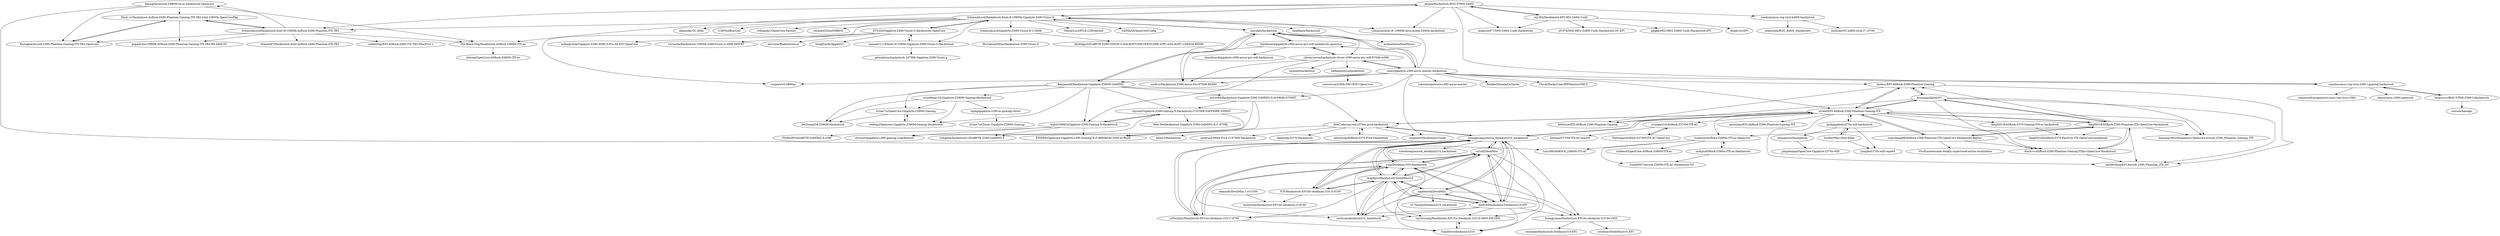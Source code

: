 digraph G {
"bydavy/EFI-ASRock-Z390-Phantom-Gaming" -> "kcunanan/Jared-PC"
"bydavy/EFI-ASRock-Z390-Phantom-Gaming" -> "befuture/EFI-ASRock-Z390-Phantom-Gaming"
"bydavy/EFI-ASRock-Z390-Phantom-Gaming" -> "icyleaf/EFI-ASRock-Z390-Phantom-Gaming-ITX"
"bydavy/EFI-ASRock-Z390-Phantom-Gaming" -> "zanderzhng/EFI_Asrock_Z390_Phantom_ITX_OC"
"5T33Z0/Gigabyte-Z490-Vision-G-Hackintosh-OpenCore" -> "samuel21119/Intel-i9-10900-Gigabyte-Z490-Vision-G-Hackintosh"
"5T33Z0/Gigabyte-Z490-Vision-G-Hackintosh-OpenCore" -> "ankanpratik/Gigabyte-Z490-AORUS-Pro-AX-EFI-OpenCore"
"5T33Z0/Gigabyte-Z490-Vision-G-Hackintosh-OpenCore" -> "rursache/Hackintosh-10900k-Z490-Vision-G-AMD-6900XT"
"5T33Z0/Gigabyte-Z490-Vision-G-Hackintosh-OpenCore" -> "aluveitie/RadeonSensor" ["e"=1]
"5T33Z0/Gigabyte-Z490-Vision-G-Hackintosh-OpenCore" -> "SchmockLord/Hackintosh-Intel-i9-10900k-Gigabyte-Z490-Vision-D"
"5T33Z0/Gigabyte-Z490-Vision-G-Hackintosh-OpenCore" -> "SongXiaoXi/AppleIGC"
"SchmockLord/Hackintosh-Intel-i9-10900k-Gigabyte-Z490-Vision-D" -> "samuel21119/Intel-i9-10900-Gigabyte-Z490-Vision-G-Hackintosh"
"SchmockLord/Hackintosh-Intel-i9-10900k-Gigabyte-Z490-Vision-D" -> "jergoo/Hackintosh-ROG-STRIX-Z490I"
"SchmockLord/Hackintosh-Intel-i9-10900k-Gigabyte-Z490-Vision-D" -> "SchmockLord/Hackintosh-Intel-i9-10900k-AsRock-Z490-Phantom-ITX-TB3"
"SchmockLord/Hackintosh-Intel-i9-10900k-Gigabyte-Z490-Vision-D" -> "SchmockLord/Gigabyte-Z590i-Vision-D-11900k"
"SchmockLord/Hackintosh-Intel-i9-10900k-Gigabyte-Z490-Vision-D" -> "5T33Z0/Gigabyte-Z490-Vision-G-Hackintosh-OpenCore"
"SchmockLord/Hackintosh-Intel-i9-10900k-Gigabyte-Z490-Vision-D" -> "Mieze/LucyRTL8125Ethernet" ["e"=1]
"SchmockLord/Hackintosh-Intel-i9-10900k-Gigabyte-Z490-Vision-D" -> "ic005k/QtOpenCoreConfig" ["e"=1]
"SchmockLord/Hackintosh-Intel-i9-10900k-Gigabyte-Z490-Vision-D" -> "corpnewt/USBMap" ["e"=1]
"SchmockLord/Hackintosh-Intel-i9-10900k-Gigabyte-Z490-Vision-D" -> "shiruken/hackintosh"
"SchmockLord/Hackintosh-Intel-i9-10900k-Gigabyte-Z490-Vision-D" -> "headkaze/Hackintool" ["e"=1]
"SchmockLord/Hackintosh-Intel-i9-10900k-Gigabyte-Z490-Vision-D" -> "daliansky/OC-little" ["e"=1]
"SchmockLord/Hackintosh-Intel-i9-10900k-Gigabyte-Z490-Vision-D" -> "USBToolBox/tool" ["e"=1]
"SchmockLord/Hackintosh-Intel-i9-10900k-Gigabyte-Z490-Vision-D" -> "williambj1/OpenCore-Factory" ["e"=1]
"SchmockLord/Hackintosh-Intel-i9-10900k-Gigabyte-Z490-Vision-D" -> "yilmazca/intel-i9-10900K-Asus-prime-Z490A-hackintosh"
"SchmockLord/Hackintosh-Intel-i9-10900k-Gigabyte-Z490-Vision-D" -> "corpnewt/GenSMBIOS" ["e"=1]
"yinxianwei/Hackintosh" -> "jimpalompa/OpenCore-Gigabyte-Z370n-Wifi"
"icyleaf/EFI-ASRock-Z390-Phantom-Gaming-ITX" -> "fangf2018/ASRock-Z390-Phantom-ITX-OpenCore-Hackintosh"
"icyleaf/EFI-ASRock-Z390-Phantom-Gaming-ITX" -> "kcunanan/Jared-PC"
"icyleaf/EFI-ASRock-Z390-Phantom-Gaming-ITX" -> "seanzhang98/ASRock-Z390-Phantom-ITX-OpenCore-Hackintosh-BigSur"
"icyleaf/EFI-ASRock-Z390-Phantom-Gaming-ITX" -> "bydavy/EFI-ASRock-Z390-Phantom-Gaming"
"icyleaf/EFI-ASRock-Z390-Phantom-Gaming-ITX" -> "Hush-vv/ASRock-Z390-Phantom-Gaming-ITXac-OpenCore-Hackintosh"
"icyleaf/EFI-ASRock-Z390-Phantom-Gaming-ITX" -> "haiyang1992/Hackintosh-Opencore-Asrock_Z390_Phantom_Gaming_ITX"
"icyleaf/EFI-ASRock-Z390-Phantom-Gaming-ITX" -> "zanderzhng/EFI_Asrock_Z390_Phantom_ITX_OC"
"icyleaf/EFI-ASRock-Z390-Phantom-Gaming-ITX" -> "fangf2018/ASRock-Z370-Gaming-ITX-ac-hackintosh"
"icyleaf/EFI-ASRock-Z390-Phantom-Gaming-ITX" -> "liminghuang/asrock_deskmini310_hackintosh"
"icyleaf/EFI-ASRock-Z390-Phantom-Gaming-ITX" -> "huijiewei/ASRock-Z390m-ITX-ac-Opencore"
"icyleaf/EFI-ASRock-Z390-Phantom-Gaming-ITX" -> "ansonliao/EFI-ASRock-Z390-Phantom-Gaming-ITX"
"icyleaf/EFI-ASRock-Z390-Phantom-Gaming-ITX" -> "qinkangdeid/z370n-wifi-hackintosh"
"icyleaf/EFI-ASRock-Z390-Phantom-Gaming-ITX" -> "HouCoder/asrock-z370m-pro4-hackintosh"
"icyleaf/EFI-ASRock-Z390-Phantom-Gaming-ITX" -> "befuture/EFI-ASRock-Z390-Phantom-Gaming"
"icyleaf/EFI-ASRock-Z390-Phantom-Gaming-ITX" -> "youngle316/ASRock-Z370M-ITX-AC"
"seanzhang98/ASRock-Z390-Phantom-ITX-OpenCore-Hackintosh-BigSur" -> "fangf2018/ASRock-Z390-Phantom-ITX-OpenCore-Hackintosh"
"seanzhang98/ASRock-Z390-Phantom-ITX-OpenCore-Hackintosh-BigSur" -> "Hush-vv/ASRock-Z390-Phantom-Gaming-ITXac-OpenCore-Hackintosh"
"seanzhang98/ASRock-Z390-Phantom-ITX-OpenCore-Hackintosh-BigSur" -> "VividLe/awesome-weakly-supervised-action-localization" ["e"=1]
"seanzhang98/ASRock-Z390-Phantom-ITX-OpenCore-Hackintosh-BigSur" -> "icyleaf/EFI-ASRock-Z390-Phantom-Gaming-ITX"
"Old-Black-Dog/Hackintosh-ASRock-Z490M-ITX-ac" -> "zhkong/OpenCore-ASRock-Z490M-ITX-ac"
"wjz304/Hackintosh-EFI-MSI-Z490i-Unify" -> "zf1976/MSI-MEG-Z490I-Unify-Hackintosh-OC-EFI"
"wjz304/Hackintosh-EFI-MSI-Z490i-Unify" -> "kingwood77/MSI-Z490i-Unify-Hackintosh"
"wjz304/Hackintosh-EFI-MSI-Z490i-Unify" -> "gngpp/MSI-MEG-Z490I-Unify-Hackintosh-EFI"
"wjz304/Hackintosh-EFI-MSI-Z490i-Unify" -> "diskerror/EFI"
"wjz304/Hackintosh-EFI-MSI-Z490i-Unify" -> "jergoo/Hackintosh-ROG-STRIX-Z490I"
"Hush-vv/Hackintosh-AsRock-Z490-Phantom-Gaming-ITX-TB3-intel-10850k-OpenCorePkg" -> "Xmingbai/Asrock-Z490-Phantom-Gaming-ITX-TB3-Opencore"
"Hush-vv/Hackintosh-AsRock-Z490-Phantom-Gaming-ITX-TB3-intel-10850k-OpenCorePkg" -> "SchmockLord/Hackintosh-Intel-i9-10900k-AsRock-Z490-Phantom-ITX-TB3"
"Hush-vv/Hackintosh-AsRock-Z490-Phantom-Gaming-ITX-TB3-intel-10850k-OpenCorePkg" -> "papadiche/10900K-ASRock-Z490-Phantom-Gaming-ITX-TB3-RX-5600-XT"
"fangf2018/ASRock-Z390-Phantom-ITX-OpenCore-Hackintosh" -> "icyleaf/EFI-ASRock-Z390-Phantom-Gaming-ITX"
"fangf2018/ASRock-Z390-Phantom-ITX-OpenCore-Hackintosh" -> "Hush-vv/ASRock-Z390-Phantom-Gaming-ITXac-OpenCore-Hackintosh"
"fangf2018/ASRock-Z390-Phantom-ITX-OpenCore-Hackintosh" -> "seanzhang98/ASRock-Z390-Phantom-ITX-OpenCore-Hackintosh-BigSur"
"fangf2018/ASRock-Z390-Phantom-ITX-OpenCore-Hackintosh" -> "kcunanan/Jared-PC"
"fangf2018/ASRock-Z390-Phantom-ITX-OpenCore-Hackintosh" -> "zanderzhng/EFI_Asrock_Z390_Phantom_ITX_OC"
"fangf2018/ASRock-Z390-Phantom-ITX-OpenCore-Hackintosh" -> "haiyang1992/Hackintosh-Opencore-Asrock_Z390_Phantom_Gaming_ITX"
"fangf2018/ASRock-Z390-Phantom-ITX-OpenCore-Hackintosh" -> "huijiewei/ASRock-Z390m-ITX-ac-Opencore"
"fangf2018/ASRock-Z390-Phantom-ITX-OpenCore-Hackintosh" -> "bydavy/EFI-ASRock-Z390-Phantom-Gaming"
"fangf2018/ASRock-Z390-Phantom-ITX-OpenCore-Hackintosh" -> "fangf2018/ASRock-Z370-Fatal1ty-ITX-OpenCore-hackintosh"
"blacklizard/gigabyte-z390-aorus-pro-wifi-hackintosh-opencore" -> "sarkrui/Hackintosh-Z390-Aorus-Pro-9700K-RX580"
"blacklizard/gigabyte-z390-aorus-pro-wifi-hackintosh-opencore" -> "shiruken/hackintosh"
"blacklizard/gigabyte-z390-aorus-pro-wifi-hackintosh-opencore" -> "cheneyveron/hackintosh-clover-z390-aorus-pro-wifi-9700k-rx580"
"blacklizard/gigabyte-z390-aorus-pro-wifi-hackintosh-opencore" -> "blacklizard/gigabyte-z390-aorus-pro-wifi-hackintosh"
"cmer/gigabyte-z390-aorus-master-hackintosh" -> "shiruken/hackintosh"
"cmer/gigabyte-z390-aorus-master-hackintosh" -> "cheneyveron/hackintosh-clover-z390-aorus-pro-wifi-9700k-rx580"
"cmer/gigabyte-z390-aorus-master-hackintosh" -> "blacklizard/gigabyte-z390-aorus-pro-wifi-hackintosh-opencore"
"cmer/gigabyte-z390-aorus-master-hackintosh" -> "voboshi/opencore-z390-aorus-master"
"cmer/gigabyte-z390-aorus-master-hackintosh" -> "corpnewt/USBMap" ["e"=1]
"cmer/gigabyte-z390-aorus-master-hackintosh" -> "corpnewt/Hackintosh-Guide" ["e"=1]
"cmer/gigabyte-z390-aorus-master-hackintosh" -> "sarkrui/Hackintosh-Z390-Aorus-Pro-9700K-RX580"
"cmer/gigabyte-z390-aorus-master-hackintosh" -> "icyleaf/EFI-ASRock-Z390-Phantom-Gaming-ITX"
"cmer/gigabyte-z390-aorus-master-hackintosh" -> "ReddestDream/OcQuirks" ["e"=1]
"cmer/gigabyte-z390-aorus-master-hackintosh" -> "extric99/Hackintosh-Gigabyte-Z390-GAMING-X-i9-9900k-5700XT"
"cmer/gigabyte-z390-aorus-master-hackintosh" -> "SchmockLord/Hackintosh-Intel-i9-10900k-Gigabyte-Z490-Vision-D"
"cmer/gigabyte-z390-aorus-master-hackintosh" -> "BenjaminX/Hackintosh-Gigabyte-Z390M-GAMING"
"cmer/gigabyte-z390-aorus-master-hackintosh" -> "bydavy/EFI-ASRock-Z390-Phantom-Gaming"
"cmer/gigabyte-z390-aorus-master-hackintosh" -> "CloverHackyColor/HWMonitorSMC2" ["e"=1]
"cmer/gigabyte-z390-aorus-master-hackintosh" -> "czombos/asus-rog-strix-z390-i-gaming-hackintosh"
"athlonreg/ASRock-Z370-Pro4-Hackintosh" -> "HouCoder/asrock-z370m-pro4-hackintosh"
"qinkangdeid/z370n-wifi-hackintosh" -> "yangbe/z370n-wifi-vega64"
"qinkangdeid/z370n-wifi-hackintosh" -> "b166ar/Mac-Mini-Killer"
"qinkangdeid/z370n-wifi-hackintosh" -> "yinxianwei/Hackintosh"
"qinkangdeid/z370n-wifi-hackintosh" -> "icyleaf/EFI-ASRock-Z390-Phantom-Gaming-ITX"
"samuel21119/Intel-i9-10900-Gigabyte-Z490-Vision-G-Hackintosh" -> "georgetree/hackintosh-10700k-Gigabyte-Z490-Vision-g"
"samuel21119/Intel-i9-10900-Gigabyte-Z490-Vision-G-Hackintosh" -> "5T33Z0/Gigabyte-Z490-Vision-G-Hackintosh-OpenCore"
"shiruken/hackintosh" -> "blacklizard/gigabyte-z390-aorus-pro-wifi-hackintosh-opencore"
"shiruken/hackintosh" -> "cmer/gigabyte-z390-aorus-master-hackintosh"
"shiruken/hackintosh" -> "BenjaminX/Hackintosh-Gigabyte-Z390M-GAMING"
"shiruken/hackintosh" -> "cheneyveron/hackintosh-clover-z390-aorus-pro-wifi-9700k-rx580"
"shiruken/hackintosh" -> "SchmockLord/Hackintosh-Intel-i9-10900k-Gigabyte-Z490-Vision-D"
"shiruken/hackintosh" -> "sarkrui/Hackintosh-Z390-Aorus-Pro-9700K-RX580"
"shiruken/hackintosh" -> "acidanthera/IntelMausi" ["e"=1]
"czombos/asus-rog-strix-z390-i-gaming-hackintosh" -> "luckyyyyy/ROG-STRIX-Z390-I-Hackintosh"
"czombos/asus-rog-strix-z390-i-gaming-hackintosh" -> "simoncoulton/opencore-asus-rog-strix-z390i"
"czombos/asus-rog-strix-z390-i-gaming-hackintosh" -> "xlanor/asus-z390i-opencore"
"SchmockLord/Gigabyte-Z590i-Vision-D-11900k" -> "McCallumDillon/Hackintosh-Z590-Vision-D"
"SchmockLord/Gigabyte-Z590i-Vision-D-11900k" -> "dhckdgjs/GIGABYTE-Z590-VISION-G-HACKINTOSH-OPENCORE-iGPU-with-dGPU-UHD630-RX580"
"liminghuang/asrock_deskmini310_hackintosh" -> "yuqi/Deskmini-310-Hackintosh"
"liminghuang/asrock_deskmini310_hackintosh" -> "leogitpro/Hackintosh-DeskMini310"
"liminghuang/asrock_deskmini310_hackintosh" -> "YCF/Hackintosh-EFI-for-deskmini-310-i3-8100"
"liminghuang/asrock_deskmini310_hackintosh" -> "isNextJuly/Hackintosh-EFI-for-deskmini-310-i7-8700"
"liminghuang/asrock_deskmini310_hackintosh" -> "xjn819/Hackintosh-Deskmini310-EFI"
"liminghuang/asrock_deskmini310_hackintosh" -> "cnsilvan/deskmini310_hackintosh"
"liminghuang/asrock_deskmini310_hackintosh" -> "huangyanan/Hackintosh-EFI-for-deskmini-310-dw1820"
"liminghuang/asrock_deskmini310_hackintosh" -> "appleserial/DeskMini"
"liminghuang/asrock_deskmini310_hackintosh" -> "csrutil/DeskMini"
"liminghuang/asrock_deskmini310_hackintosh" -> "xiaooloong/asrock_deskmini310_hackintosh"
"liminghuang/asrock_deskmini310_hackintosh" -> "icyleaf/EFI-ASRock-Z390-Phantom-Gaming-ITX"
"liminghuang/asrock_deskmini310_hackintosh" -> "HouCoder/asrock-z370m-pro4-hackintosh"
"Xmingbai/asrock-Z490M-itx-ac-hackintosh-Opencore" -> "Lorys89/ASROCK_Z490M-ITX-AC"
"Xmingbai/asrock-Z490M-itx-ac-hackintosh-Opencore" -> "Xmingbai/Asrock-Z490-Phantom-Gaming-ITX-TB3-Opencore"
"Xmingbai/asrock-Z490M-itx-ac-hackintosh-Opencore" -> "Hush-vv/Hackintosh-AsRock-Z490-Phantom-Gaming-ITX-TB3-intel-10850k-OpenCorePkg"
"Xmingbai/asrock-Z490M-itx-ac-hackintosh-Opencore" -> "Old-Black-Dog/Hackintosh-ASRock-Z490M-ITX-ac"
"jergoo/Hackintosh-ROG-STRIX-Z490I" -> "wjz304/Hackintosh-EFI-MSI-Z490i-Unify"
"jergoo/Hackintosh-ROG-STRIX-Z490I" -> "yilmazca/intel-i9-10900K-Asus-prime-Z490A-hackintosh"
"jergoo/Hackintosh-ROG-STRIX-Z490I" -> "kingwood77/MSI-Z490i-Unify-Hackintosh"
"jergoo/Hackintosh-ROG-STRIX-Z490I" -> "czombos/asus-rog-strix-z390-i-gaming-hackintosh"
"jergoo/Hackintosh-ROG-STRIX-Z490I" -> "Old-Black-Dog/Hackintosh-ASRock-Z490M-ITX-ac"
"jergoo/Hackintosh-ROG-STRIX-Z490I" -> "SchmockLord/Hackintosh-Intel-i9-10900k-Gigabyte-Z490-Vision-D"
"jergoo/Hackintosh-ROG-STRIX-Z490I" -> "roederja/asus-rog-strix-b460I-hackintosh"
"jergoo/Hackintosh-ROG-STRIX-Z490I" -> "SchmockLord/Hackintosh-Intel-i9-10900k-AsRock-Z490-Phantom-ITX-TB3"
"appleserial/DeskMini" -> "huangyanan/Hackintosh-EFI-for-deskmini-310-dw1820"
"appleserial/DeskMini" -> "xjn819/Hackintosh-Deskmini310-EFI"
"appleserial/DeskMini" -> "SnailDove/deskmini-h310"
"appleserial/DeskMini" -> "liminghuang/asrock_deskmini310_hackintosh"
"appleserial/DeskMini" -> "leogitpro/Hackintosh-DeskMini310"
"appleserial/DeskMini" -> "cnsilvan/deskmini310_hackintosh"
"appleserial/DeskMini" -> "217heidai/deskmini310_hackintosh"
"cheneyveron/hackintosh-clover-z390-aorus-pro-wifi-9700k-rx580" -> "sarkrui/Hackintosh-Z390-Aorus-Pro-9700K-RX580"
"cheneyveron/hackintosh-clover-z390-aorus-pro-wifi-9700k-rx580" -> "blacklizard/gigabyte-z390-aorus-pro-wifi-hackintosh-opencore"
"cheneyveron/hackintosh-clover-z390-aorus-pro-wifi-9700k-rx580" -> "helloespresso/hackintosh"
"cheneyveron/hackintosh-clover-z390-aorus-pro-wifi-9700k-rx580" -> "cmer/gigabyte-z390-aorus-master-hackintosh"
"cheneyveron/hackintosh-clover-z390-aorus-pro-wifi-9700k-rx580" -> "wqh0109663/Gigabyte-Z390-Gaming-X-Hackintosh"
"cheneyveron/hackintosh-clover-z390-aorus-pro-wifi-9700k-rx580" -> "icymind/hackintosh"
"imEgo/ASRock-Z390m-ITX-ac-Hackintosh" -> "huijiewei/ASRock-Z390m-ITX-ac-Opencore"
"imEgo/ASRock-Z390m-ITX-ac-Hackintosh" -> "Good0007/Asrock-Z390M-ITX-AC-Hackintosh-OC"
"BenjaminX/Hackintosh-Gigabyte-Z390M-GAMING" -> "iGuan7u/OpenCore-Gigabyte-Z390M-Gaming"
"BenjaminX/Hackintosh-Gigabyte-Z390M-GAMING" -> "extric99/Hackintosh-Gigabyte-Z390-GAMING-X-i9-9900k-5700XT"
"BenjaminX/Hackintosh-Gigabyte-Z390M-GAMING" -> "wellsgz/Opencore-Gigabyte-Z390M-Gaming-Hackintosh"
"BenjaminX/Hackintosh-Gigabyte-Z390M-GAMING" -> "shiruken/hackintosh"
"BenjaminX/Hackintosh-Gigabyte-Z390M-GAMING" -> "raycool/Gigabyte-Z390-Gaming-X-Hackintosh-I7-9700K-SAPPHIRE-5500XT"
"BenjaminX/Hackintosh-Gigabyte-Z390M-GAMING" -> "xxiaofeng132/Gigabyte-Z390M-Gaming-Hackintosh"
"BenjaminX/Hackintosh-Gigabyte-Z390M-GAMING" -> "HouCoder/asrock-z370m-pro4-hackintosh"
"BenjaminX/Hackintosh-Gigabyte-Z390M-GAMING" -> "wqh0109663/Gigabyte-Z390-Gaming-X-Hackintosh"
"BenjaminX/Hackintosh-Gigabyte-Z390M-GAMING" -> "JonTsang/GA-Z390M-Hackintosh"
"tspng/gigabyte-z390-m-gaming-clover" -> "iGuan7u/Clover-Gigabyte-Z390M-Gaming"
"xxiaofeng132/Gigabyte-Z390M-Gaming-Hackintosh" -> "tspng/gigabyte-z390-m-gaming-clover"
"xxiaofeng132/Gigabyte-Z390M-Gaming-Hackintosh" -> "JonTsang/GA-Z390M-Hackintosh"
"xxiaofeng132/Gigabyte-Z390M-Gaming-Hackintosh" -> "wellsgz/Opencore-Gigabyte-Z390M-Gaming-Hackintosh"
"xxiaofeng132/Gigabyte-Z390M-Gaming-Hackintosh" -> "iGuan7u/OpenCore-Gigabyte-Z390M-Gaming"
"youngle316/ASRock-Z370M-ITX-AC" -> "Yellowpal/ASRock-Z370M-ITX-AC-OpenCore"
"youngle316/ASRock-Z370M-ITX-AC" -> "heisian/Z370M-ITX-AC-macOS"
"SnailDove/deskmini-h310" -> "zsyshuyang/Hackintosh-EFI-For-Deskmini-310-i5-9400-DW1560"
"csrutil/DeskMini" -> "xjn819/Hackintosh-Deskmini310-EFI"
"csrutil/DeskMini" -> "isNextJuly/Hackintosh-EFI-for-deskmini-310-i7-8700"
"csrutil/DeskMini" -> "zsyshuyang/Hackintosh-EFI-For-Deskmini-310-i5-9400-DW1560"
"csrutil/DeskMini" -> "leogitpro/Hackintosh-DeskMini310"
"csrutil/DeskMini" -> "SnailDove/deskmini-h310"
"csrutil/DeskMini" -> "cnsilvan/deskmini310_hackintosh"
"csrutil/DeskMini" -> "liminghuang/asrock_deskmini310_hackintosh"
"csrutil/DeskMini" -> "yuqi/Deskmini-310-Hackintosh"
"isNextJuly/Hackintosh-EFI-for-deskmini-310-i7-8700" -> "csrutil/DeskMini"
"isNextJuly/Hackintosh-EFI-for-deskmini-310-i7-8700" -> "yuqi/Deskmini-310-Hackintosh"
"isNextJuly/Hackintosh-EFI-for-deskmini-310-i7-8700" -> "SnailDove/deskmini-h310"
"isNextJuly/Hackintosh-EFI-for-deskmini-310-i7-8700" -> "liminghuang/asrock_deskmini310_hackintosh"
"xjn819/Hackintosh-Deskmini310-EFI" -> "csrutil/DeskMini"
"xjn819/Hackintosh-Deskmini310-EFI" -> "leogitpro/Hackintosh-DeskMini310"
"xjn819/Hackintosh-Deskmini310-EFI" -> "liminghuang/asrock_deskmini310_hackintosh"
"xjn819/Hackintosh-Deskmini310-EFI" -> "appleserial/DeskMini"
"xjn819/Hackintosh-Deskmini310-EFI" -> "SnailDove/deskmini-h310"
"xjn819/Hackintosh-Deskmini310-EFI" -> "cnsilvan/deskmini310_hackintosh"
"xjn819/Hackintosh-Deskmini310-EFI" -> "zsyshuyang/Hackintosh-EFI-For-Deskmini-310-i5-9400-DW1560"
"xjn819/Hackintosh-Deskmini310-EFI" -> "huangyanan/Hackintosh-EFI-for-deskmini-310-dw1820"
"xjn819/Hackintosh-Deskmini310-EFI" -> "yuqi/Deskmini-310-Hackintosh"
"xjn819/Hackintosh-Deskmini310-EFI" -> "isNextJuly/Hackintosh-EFI-for-deskmini-310-i7-8700"
"yuqi/Deskmini-310-Hackintosh" -> "liminghuang/asrock_deskmini310_hackintosh"
"yuqi/Deskmini-310-Hackintosh" -> "YCF/Hackintosh-EFI-for-deskmini-310-i3-8100"
"yuqi/Deskmini-310-Hackintosh" -> "leogitpro/Hackintosh-DeskMini310"
"yuqi/Deskmini-310-Hackintosh" -> "isNextJuly/Hackintosh-EFI-for-deskmini-310-i7-8700"
"yuqi/Deskmini-310-Hackintosh" -> "cnsilvan/deskmini310_hackintosh"
"yuqi/Deskmini-310-Hackintosh" -> "zsyshuyang/Hackintosh-EFI-For-Deskmini-310-i5-9400-DW1560"
"yuqi/Deskmini-310-Hackintosh" -> "huangyanan/Hackintosh-EFI-for-deskmini-310-dw1820"
"yuqi/Deskmini-310-Hackintosh" -> "xjn819/Hackintosh-Deskmini310-EFI"
"yuqi/Deskmini-310-Hackintosh" -> "csrutil/DeskMini"
"zsyshuyang/Hackintosh-EFI-For-Deskmini-310-i5-9400-DW1560" -> "SnailDove/deskmini-h310"
"huangyanan/Hackintosh-EFI-for-deskmini-310-dw1820" -> "cocobear/DeskMini310_EFI"
"huangyanan/Hackintosh-EFI-for-deskmini-310-dw1820" -> "vainhope/Hackintosh-Deskmini310-EFI"
"HouCoder/asrock-z370m-pro4-hackintosh" -> "athlonreg/ASRock-Z370-Pro4-Hackintosh"
"HouCoder/asrock-z370m-pro4-hackintosh" -> "ljllili23/Hackintosh"
"HouCoder/asrock-z370m-pro4-hackintosh" -> "icyleaf/EFI-ASRock-Z390-Phantom-Gaming-ITX"
"HouCoder/asrock-z370m-pro4-hackintosh" -> "sarkrui/Z390M-Pro4-i7-9700K-Hackintosh"
"HouCoder/asrock-z370m-pro4-hackintosh" -> "daliansky/Z370-Hackintosh"
"HouCoder/asrock-z370m-pro4-hackintosh" -> "liminghuang/asrock_deskmini310_hackintosh"
"HouCoder/asrock-z370m-pro4-hackintosh" -> "corpnewt/Hackintosh-Guide" ["e"=1]
"extric99/Hackintosh-Gigabyte-Z390-GAMING-X-i9-9900k-5700XT" -> "L0ngxhn/hackintosh-GIGABYTE-Z390-GAMING-X"
"extric99/Hackintosh-Gigabyte-Z390-GAMING-X-i9-9900k-5700XT" -> "raycool/Gigabyte-Z390-Gaming-X-Hackintosh-I7-9700K-SAPPHIRE-5500XT"
"extric99/Hackintosh-Gigabyte-Z390-GAMING-X-i9-9900k-5700XT" -> "EINDEX/Opencore-Gigabyte-z390-Gaming-X-i5-9600kf-Rx-5500-xt-Build"
"b166ar/Mac-Mini-Killer" -> "qinkangdeid/z370n-wifi-hackintosh"
"b166ar/Mac-Mini-Killer" -> "yangbe/z370n-wifi-vega64"
"wqh0109663/Gigabyte-Z390-Gaming-X-Hackintosh" -> "chrisyer/gigabyte-z390-gaming-x-hackintosh"
"wqh0109663/Gigabyte-Z390-Gaming-X-Hackintosh" -> "raycool/Gigabyte-Z390-Gaming-X-Hackintosh-I7-9700K-SAPPHIRE-5500XT"
"wqh0109663/Gigabyte-Z390-Gaming-X-Hackintosh" -> "EINDEX/Opencore-Gigabyte-z390-Gaming-X-i5-9600kf-Rx-5500-xt-Build"
"wqh0109663/Gigabyte-Z390-Gaming-X-Hackintosh" -> "L0ngxhn/hackintosh-GIGABYTE-Z390-GAMING-X"
"wqh0109663/Gigabyte-Z390-Gaming-X-Hackintosh" -> "FlyBirdF/GIGABYTE-GAMING-X-z390"
"leogitpro/Hackintosh-DeskMini310" -> "liminghuang/asrock_deskmini310_hackintosh"
"leogitpro/Hackintosh-DeskMini310" -> "yuqi/Deskmini-310-Hackintosh"
"leogitpro/Hackintosh-DeskMini310" -> "cnsilvan/deskmini310_hackintosh"
"leogitpro/Hackintosh-DeskMini310" -> "xjn819/Hackintosh-Deskmini310-EFI"
"leogitpro/Hackintosh-DeskMini310" -> "csrutil/DeskMini"
"leogitpro/Hackintosh-DeskMini310" -> "YCF/Hackintosh-EFI-for-deskmini-310-i3-8100"
"leogitpro/Hackintosh-DeskMini310" -> "isNextJuly/Hackintosh-EFI-for-deskmini-310-i7-8700"
"leogitpro/Hackintosh-DeskMini310" -> "appleserial/DeskMini"
"leogitpro/Hackintosh-DeskMini310" -> "zsyshuyang/Hackintosh-EFI-For-Deskmini-310-i5-9400-DW1560"
"fangf2018/ASRock-Z370-Gaming-ITX-ac-hackintosh" -> "fangf2018/ASRock-Z370-Fatal1ty-ITX-OpenCore-hackintosh"
"raycool/Gigabyte-Z390-Gaming-X-Hackintosh-I7-9700K-SAPPHIRE-5500XT" -> "Wen-He/Hackintosh-Gigabyte-Z390-GAMING-X-i7-9700k"
"raycool/Gigabyte-Z390-Gaming-X-Hackintosh-I7-9700K-SAPPHIRE-5500XT" -> "wqh0109663/Gigabyte-Z390-Gaming-X-Hackintosh"
"raycool/Gigabyte-Z390-Gaming-X-Hackintosh-I7-9700K-SAPPHIRE-5500XT" -> "chrisyer/gigabyte-z390-gaming-x-hackintosh"
"raycool/Gigabyte-Z390-Gaming-X-Hackintosh-I7-9700K-SAPPHIRE-5500XT" -> "EINDEX/Opencore-Gigabyte-z390-Gaming-X-i5-9600kf-Rx-5500-xt-Build"
"Hush-vv/ASRock-Z390-Phantom-Gaming-ITXac-OpenCore-Hackintosh" -> "fangf2018/ASRock-Z390-Phantom-ITX-OpenCore-Hackintosh"
"Hush-vv/ASRock-Z390-Phantom-Gaming-ITXac-OpenCore-Hackintosh" -> "zanderzhng/EFI_Asrock_Z390_Phantom_ITX_OC"
"huijiewei/ASRock-Z390m-ITX-ac-Opencore" -> "imEgo/ASRock-Z390m-ITX-ac-Hackintosh"
"huijiewei/ASRock-Z390m-ITX-ac-Opencore" -> "ruibeard/OpenCore-ASRock-Z490M-ITX-ac"
"huijiewei/ASRock-Z390m-ITX-ac-Opencore" -> "Good0007/Asrock-Z390M-ITX-AC-Hackintosh-OC"
"huijiewei/ASRock-Z390m-ITX-ac-Opencore" -> "Lorys89/ASROCK_Z490M-ITX-AC"
"SchmockLord/Hackintosh-Intel-i9-10900k-AsRock-Z490-Phantom-ITX-TB3" -> "Hush-vv/Hackintosh-AsRock-Z490-Phantom-Gaming-ITX-TB3-intel-10850k-OpenCorePkg"
"SchmockLord/Hackintosh-Intel-i9-10900k-AsRock-Z490-Phantom-ITX-TB3" -> "Xmingbai/Asrock-Z490-Phantom-Gaming-ITX-TB3-Opencore"
"SchmockLord/Hackintosh-Intel-i9-10900k-AsRock-Z490-Phantom-ITX-TB3" -> "papadiche/10900K-ASRock-Z490-Phantom-Gaming-ITX-TB3-RX-5600-XT"
"SchmockLord/Hackintosh-Intel-i9-10900k-AsRock-Z490-Phantom-ITX-TB3" -> "Xmingbai/asrock-Z490M-itx-ac-hackintosh-Opencore"
"SchmockLord/Hackintosh-Intel-i9-10900k-AsRock-Z490-Phantom-ITX-TB3" -> "chiendo97/Hackintosh-Intel-AsRock-Z490-Phantom-ITX-TB3"
"SchmockLord/Hackintosh-Intel-i9-10900k-AsRock-Z490-Phantom-ITX-TB3" -> "radianttap/EFI-ASRock-Z490-ITX-TB3-iMacPro1-1"
"SchmockLord/Hackintosh-Intel-i9-10900k-AsRock-Z490-Phantom-ITX-TB3" -> "Old-Black-Dog/Hackintosh-ASRock-Z490M-ITX-ac"
"YCF/Hackintosh-EFI-for-deskmini-310-i3-8100" -> "yuqi/Deskmini-310-Hackintosh"
"YCF/Hackintosh-EFI-for-deskmini-310-i3-8100" -> "liminghuang/asrock_deskmini310_hackintosh"
"YCF/Hackintosh-EFI-for-deskmini-310-i3-8100" -> "monotone/Hackintosh-EFI-for-deskmini-i3-8100"
"YCF/Hackintosh-EFI-for-deskmini-310-i3-8100" -> "leogitpro/Hackintosh-DeskMini310"
"cnsilvan/deskmini310_hackintosh" -> "leogitpro/Hackintosh-DeskMini310"
"Xmingbai/Asrock-Z490-Phantom-Gaming-ITX-TB3-Opencore" -> "Hush-vv/Hackintosh-AsRock-Z490-Phantom-Gaming-ITX-TB3-intel-10850k-OpenCorePkg"
"kcunanan/Jared-PC" -> "bydavy/EFI-ASRock-Z390-Phantom-Gaming"
"kcunanan/Jared-PC" -> "fangf2018/ASRock-Z390-Phantom-ITX-OpenCore-Hackintosh"
"kcunanan/Jared-PC" -> "icyleaf/EFI-ASRock-Z390-Phantom-Gaming-ITX"
"kcunanan/Jared-PC" -> "befuture/EFI-ASRock-Z390-Phantom-Gaming"
"kcunanan/Jared-PC" -> "haiyang1992/Hackintosh-Opencore-Asrock_Z390_Phantom_Gaming_ITX"
"kcunanan/Jared-PC" -> "zanderzhng/EFI_Asrock_Z390_Phantom_ITX_OC"
"kcunanan/Jared-PC" -> "Hush-vv/ASRock-Z390-Phantom-Gaming-ITXac-OpenCore-Hackintosh"
"roederja/asus-rog-strix-b460I-hackintosh" -> "polarisink/ROG_B460i_Hackintosh"
"roederja/asus-rog-strix-b460I-hackintosh" -> "intihyan/OC-b460i-strix-i7-10700"
"damnnfo/DeskMini-110-COM" -> "monotone/Hackintosh-EFI-for-deskmini-i3-8100"
"helloespresso/hackintosh" -> "conversun/Z390i-PRO-WIFI-OpenCore"
"Yellowpal/ASRock-Z370M-ITX-AC-OpenCore" -> "youngle316/ASRock-Z370M-ITX-AC"
"iGuan7u/OpenCore-Gigabyte-Z390M-Gaming" -> "wellsgz/Opencore-Gigabyte-Z390M-Gaming-Hackintosh"
"iGuan7u/OpenCore-Gigabyte-Z390M-Gaming" -> "JonTsang/GA-Z390M-Hackintosh"
"luckyyyyy/ROG-STRIX-Z390-I-Hackintosh" -> "czombos/asus-rog-strix-z390-i-gaming-hackintosh"
"luckyyyyy/ROG-STRIX-Z390-I-Hackintosh" -> "sowson/haniapc"
"wellsgz/Opencore-Gigabyte-Z390M-Gaming-Hackintosh" -> "iGuan7u/OpenCore-Gigabyte-Z390M-Gaming"
"bydavy/EFI-ASRock-Z390-Phantom-Gaming" ["l"="-50.331,-3.137"]
"kcunanan/Jared-PC" ["l"="-50.346,-3.15"]
"befuture/EFI-ASRock-Z390-Phantom-Gaming" ["l"="-50.326,-3.152"]
"icyleaf/EFI-ASRock-Z390-Phantom-Gaming-ITX" ["l"="-50.346,-3.166"]
"zanderzhng/EFI_Asrock_Z390_Phantom_ITX_OC" ["l"="-50.331,-3.162"]
"5T33Z0/Gigabyte-Z490-Vision-G-Hackintosh-OpenCore" ["l"="-50.352,-3.017"]
"samuel21119/Intel-i9-10900-Gigabyte-Z490-Vision-G-Hackintosh" ["l"="-50.352,-2.994"]
"ankanpratik/Gigabyte-Z490-AORUS-Pro-AX-EFI-OpenCore" ["l"="-50.356,-3.04"]
"rursache/Hackintosh-10900k-Z490-Vision-G-AMD-6900XT" ["l"="-50.372,-3.034"]
"aluveitie/RadeonSensor" ["l"="-49.419,-3.073"]
"SchmockLord/Hackintosh-Intel-i9-10900k-Gigabyte-Z490-Vision-D" ["l"="-50.322,-3.004"]
"SongXiaoXi/AppleIGC" ["l"="-50.374,-3.02"]
"jergoo/Hackintosh-ROG-STRIX-Z490I" ["l"="-50.341,-2.959"]
"SchmockLord/Hackintosh-Intel-i9-10900k-AsRock-Z490-Phantom-ITX-TB3" ["l"="-50.388,-2.986"]
"SchmockLord/Gigabyte-Z590i-Vision-D-11900k" ["l"="-50.285,-2.951"]
"Mieze/LucyRTL8125Ethernet" ["l"="-49.44,-3.083"]
"ic005k/QtOpenCoreConfig" ["l"="-49.322,-3.075"]
"corpnewt/USBMap" ["l"="-49.352,-3.088"]
"shiruken/hackintosh" ["l"="-50.283,-3.049"]
"headkaze/Hackintool" ["l"="-49.284,-3.072"]
"daliansky/OC-little" ["l"="-49.304,-3.076"]
"USBToolBox/tool" ["l"="-49.357,-3.105"]
"williambj1/OpenCore-Factory" ["l"="-49.348,-3.073"]
"yilmazca/intel-i9-10900K-Asus-prime-Z490A-hackintosh" ["l"="-50.318,-2.97"]
"corpnewt/GenSMBIOS" ["l"="-49.306,-3.099"]
"yinxianwei/Hackintosh" ["l"="-50.428,-3.124"]
"jimpalompa/OpenCore-Gigabyte-Z370n-Wifi" ["l"="-50.453,-3.118"]
"fangf2018/ASRock-Z390-Phantom-ITX-OpenCore-Hackintosh" ["l"="-50.366,-3.165"]
"seanzhang98/ASRock-Z390-Phantom-ITX-OpenCore-Hackintosh-BigSur" ["l"="-50.362,-3.189"]
"Hush-vv/ASRock-Z390-Phantom-Gaming-ITXac-OpenCore-Hackintosh" ["l"="-50.348,-3.183"]
"haiyang1992/Hackintosh-Opencore-Asrock_Z390_Phantom_Gaming_ITX" ["l"="-50.365,-3.146"]
"fangf2018/ASRock-Z370-Gaming-ITX-ac-hackintosh" ["l"="-50.38,-3.184"]
"liminghuang/asrock_deskmini310_hackintosh" ["l"="-50.313,-3.236"]
"huijiewei/ASRock-Z390m-ITX-ac-Opencore" ["l"="-50.405,-3.145"]
"ansonliao/EFI-ASRock-Z390-Phantom-Gaming-ITX" ["l"="-50.353,-3.132"]
"qinkangdeid/z370n-wifi-hackintosh" ["l"="-50.386,-3.133"]
"HouCoder/asrock-z370m-pro4-hackintosh" ["l"="-50.294,-3.18"]
"youngle316/ASRock-Z370M-ITX-AC" ["l"="-50.397,-3.211"]
"VividLe/awesome-weakly-supervised-action-localization" ["l"="21.783,27.338"]
"Old-Black-Dog/Hackintosh-ASRock-Z490M-ITX-ac" ["l"="-50.385,-2.967"]
"zhkong/OpenCore-ASRock-Z490M-ITX-ac" ["l"="-50.397,-2.947"]
"wjz304/Hackintosh-EFI-MSI-Z490i-Unify" ["l"="-50.333,-2.921"]
"zf1976/MSI-MEG-Z490I-Unify-Hackintosh-OC-EFI" ["l"="-50.339,-2.889"]
"kingwood77/MSI-Z490i-Unify-Hackintosh" ["l"="-50.348,-2.934"]
"gngpp/MSI-MEG-Z490I-Unify-Hackintosh-EFI" ["l"="-50.314,-2.902"]
"diskerror/EFI" ["l"="-50.327,-2.899"]
"Hush-vv/Hackintosh-AsRock-Z490-Phantom-Gaming-ITX-TB3-intel-10850k-OpenCorePkg" ["l"="-50.409,-2.99"]
"Xmingbai/Asrock-Z490-Phantom-Gaming-ITX-TB3-Opencore" ["l"="-50.424,-2.995"]
"papadiche/10900K-ASRock-Z490-Phantom-Gaming-ITX-TB3-RX-5600-XT" ["l"="-50.414,-2.974"]
"fangf2018/ASRock-Z370-Fatal1ty-ITX-OpenCore-hackintosh" ["l"="-50.394,-3.175"]
"blacklizard/gigabyte-z390-aorus-pro-wifi-hackintosh-opencore" ["l"="-50.275,-3.069"]
"sarkrui/Hackintosh-Z390-Aorus-Pro-9700K-RX580" ["l"="-50.263,-3.057"]
"cheneyveron/hackintosh-clover-z390-aorus-pro-wifi-9700k-rx580" ["l"="-50.263,-3.085"]
"blacklizard/gigabyte-z390-aorus-pro-wifi-hackintosh" ["l"="-50.282,-3.097"]
"cmer/gigabyte-z390-aorus-master-hackintosh" ["l"="-50.295,-3.078"]
"voboshi/opencore-z390-aorus-master" ["l"="-50.323,-3.077"]
"corpnewt/Hackintosh-Guide" ["l"="-49.376,-3.033"]
"ReddestDream/OcQuirks" ["l"="-49.444,-3.065"]
"extric99/Hackintosh-Gigabyte-Z390-GAMING-X-i9-9900k-5700XT" ["l"="-50.245,-3.106"]
"BenjaminX/Hackintosh-Gigabyte-Z390M-GAMING" ["l"="-50.242,-3.082"]
"CloverHackyColor/HWMonitorSMC2" ["l"="-49.415,-3.06"]
"czombos/asus-rog-strix-z390-i-gaming-hackintosh" ["l"="-50.287,-3.002"]
"athlonreg/ASRock-Z370-Pro4-Hackintosh" ["l"="-50.271,-3.172"]
"yangbe/z370n-wifi-vega64" ["l"="-50.39,-3.109"]
"b166ar/Mac-Mini-Killer" ["l"="-50.408,-3.114"]
"georgetree/hackintosh-10700k-Gigabyte-Z490-Vision-g" ["l"="-50.362,-2.973"]
"acidanthera/IntelMausi" ["l"="-49.369,-3.021"]
"luckyyyyy/ROG-STRIX-Z390-I-Hackintosh" ["l"="-50.263,-2.989"]
"simoncoulton/opencore-asus-rog-strix-z390i" ["l"="-50.278,-2.979"]
"xlanor/asus-z390i-opencore" ["l"="-50.265,-3.005"]
"McCallumDillon/Hackintosh-Z590-Vision-D" ["l"="-50.261,-2.937"]
"dhckdgjs/GIGABYTE-Z590-VISION-G-HACKINTOSH-OPENCORE-iGPU-with-dGPU-UHD630-RX580" ["l"="-50.275,-2.921"]
"yuqi/Deskmini-310-Hackintosh" ["l"="-50.314,-3.255"]
"leogitpro/Hackintosh-DeskMini310" ["l"="-50.31,-3.267"]
"YCF/Hackintosh-EFI-for-deskmini-310-i3-8100" ["l"="-50.335,-3.26"]
"isNextJuly/Hackintosh-EFI-for-deskmini-310-i7-8700" ["l"="-50.289,-3.245"]
"xjn819/Hackintosh-Deskmini310-EFI" ["l"="-50.295,-3.269"]
"cnsilvan/deskmini310_hackintosh" ["l"="-50.322,-3.272"]
"huangyanan/Hackintosh-EFI-for-deskmini-310-dw1820" ["l"="-50.319,-3.288"]
"appleserial/DeskMini" ["l"="-50.301,-3.285"]
"csrutil/DeskMini" ["l"="-50.297,-3.255"]
"xiaooloong/asrock_deskmini310_hackintosh" ["l"="-50.289,-3.223"]
"Xmingbai/asrock-Z490M-itx-ac-hackintosh-Opencore" ["l"="-50.409,-3.014"]
"Lorys89/ASROCK_Z490M-ITX-AC" ["l"="-50.412,-3.077"]
"roederja/asus-rog-strix-b460I-hackintosh" ["l"="-50.373,-2.915"]
"SnailDove/deskmini-h310" ["l"="-50.275,-3.276"]
"217heidai/deskmini310_hackintosh" ["l"="-50.289,-3.311"]
"helloespresso/hackintosh" ["l"="-50.218,-3.085"]
"wqh0109663/Gigabyte-Z390-Gaming-X-Hackintosh" ["l"="-50.227,-3.113"]
"icymind/hackintosh" ["l"="-50.269,-3.117"]
"imEgo/ASRock-Z390m-ITX-ac-Hackintosh" ["l"="-50.428,-3.144"]
"Good0007/Asrock-Z390M-ITX-AC-Hackintosh-OC" ["l"="-50.434,-3.156"]
"iGuan7u/OpenCore-Gigabyte-Z390M-Gaming" ["l"="-50.216,-3.065"]
"wellsgz/Opencore-Gigabyte-Z390M-Gaming-Hackintosh" ["l"="-50.222,-3.05"]
"raycool/Gigabyte-Z390-Gaming-X-Hackintosh-I7-9700K-SAPPHIRE-5500XT" ["l"="-50.212,-3.11"]
"xxiaofeng132/Gigabyte-Z390M-Gaming-Hackintosh" ["l"="-50.2,-3.056"]
"JonTsang/GA-Z390M-Hackintosh" ["l"="-50.204,-3.074"]
"tspng/gigabyte-z390-m-gaming-clover" ["l"="-50.175,-3.042"]
"iGuan7u/Clover-Gigabyte-Z390M-Gaming" ["l"="-50.158,-3.034"]
"Yellowpal/ASRock-Z370M-ITX-AC-OpenCore" ["l"="-50.42,-3.217"]
"heisian/Z370M-ITX-AC-macOS" ["l"="-50.413,-3.236"]
"zsyshuyang/Hackintosh-EFI-For-Deskmini-310-i5-9400-DW1560" ["l"="-50.278,-3.261"]
"cocobear/DeskMini310_EFI" ["l"="-50.331,-3.312"]
"vainhope/Hackintosh-Deskmini310-EFI" ["l"="-50.317,-3.315"]
"ljllili23/Hackintosh" ["l"="-50.297,-3.199"]
"sarkrui/Z390M-Pro4-i7-9700K-Hackintosh" ["l"="-50.271,-3.197"]
"daliansky/Z370-Hackintosh" ["l"="-50.25,-3.192"]
"L0ngxhn/hackintosh-GIGABYTE-Z390-GAMING-X" ["l"="-50.22,-3.1"]
"EINDEX/Opencore-Gigabyte-z390-Gaming-X-i5-9600kf-Rx-5500-xt-Build" ["l"="-50.227,-3.128"]
"chrisyer/gigabyte-z390-gaming-x-hackintosh" ["l"="-50.202,-3.125"]
"FlyBirdF/GIGABYTE-GAMING-X-z390" ["l"="-50.214,-3.134"]
"Wen-He/Hackintosh-Gigabyte-Z390-GAMING-X-i7-9700k" ["l"="-50.183,-3.117"]
"ruibeard/OpenCore-ASRock-Z490M-ITX-ac" ["l"="-50.424,-3.165"]
"chiendo97/Hackintosh-Intel-AsRock-Z490-Phantom-ITX-TB3" ["l"="-50.394,-3.004"]
"radianttap/EFI-ASRock-Z490-ITX-TB3-iMacPro1-1" ["l"="-50.405,-2.965"]
"monotone/Hackintosh-EFI-for-deskmini-i3-8100" ["l"="-50.364,-3.292"]
"polarisink/ROG_B460i_Hackintosh" ["l"="-50.378,-2.887"]
"intihyan/OC-b460i-strix-i7-10700" ["l"="-50.396,-2.901"]
"damnnfo/DeskMini-110-COM" ["l"="-50.382,-3.317"]
"conversun/Z390i-PRO-WIFI-OpenCore" ["l"="-50.187,-3.088"]
"sowson/haniapc" ["l"="-50.245,-2.977"]
}